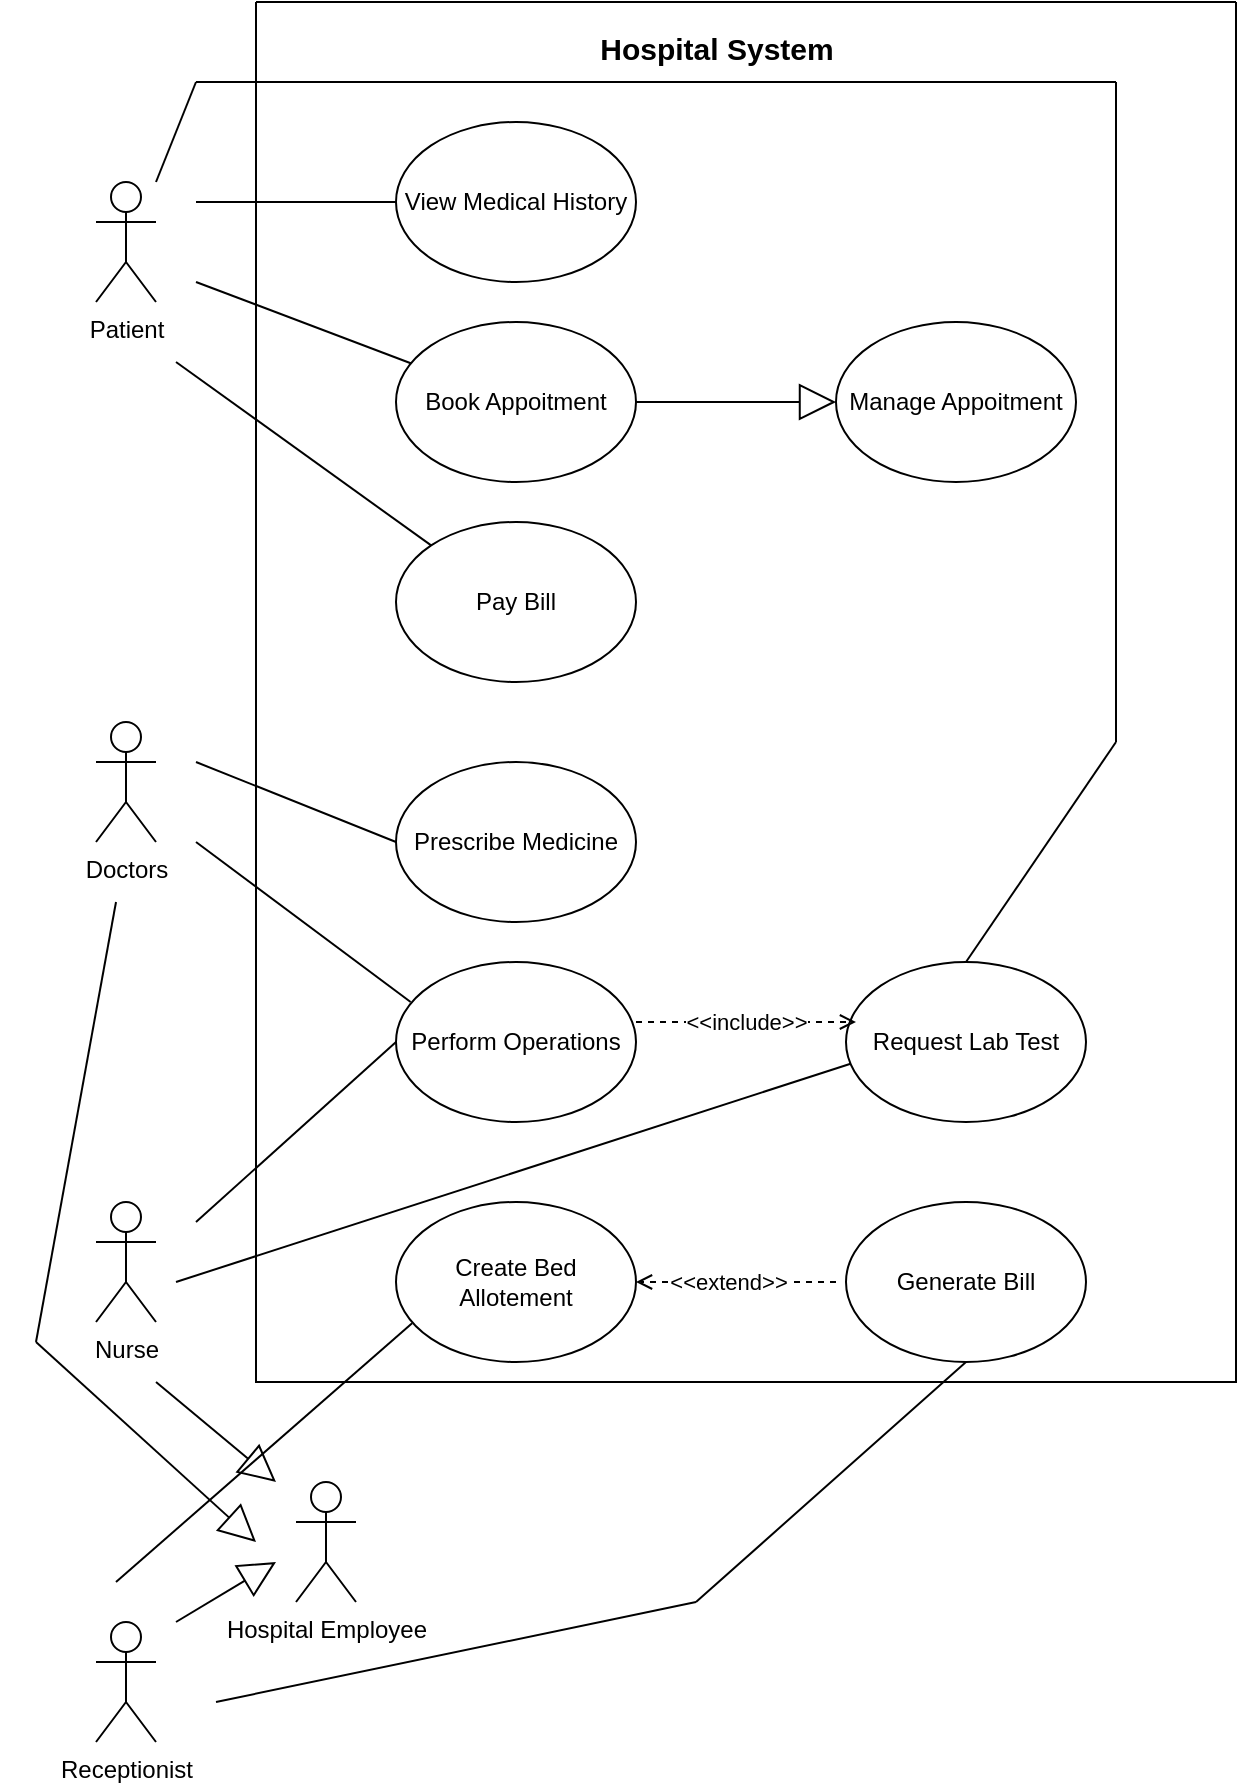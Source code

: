 <mxfile version="24.0.0" type="device">
  <diagram name="Page-1" id="j7vn6El_NBqcxHD6ZNiW">
    <mxGraphModel dx="794" dy="454" grid="1" gridSize="10" guides="1" tooltips="1" connect="1" arrows="1" fold="1" page="1" pageScale="1" pageWidth="850" pageHeight="1100" math="0" shadow="0">
      <root>
        <mxCell id="0" />
        <mxCell id="1" parent="0" />
        <mxCell id="a38A9a1VZRMnbz76a4Cf-28" value="" style="endArrow=none;html=1;rounded=0;entryX=0.078;entryY=0.267;entryDx=0;entryDy=0;entryPerimeter=0;" parent="1" target="a38A9a1VZRMnbz76a4Cf-46" edge="1">
          <mxGeometry width="50" height="50" relative="1" as="geometry">
            <mxPoint x="100" y="140" as="sourcePoint" />
            <mxPoint x="210" y="200" as="targetPoint" />
          </mxGeometry>
        </mxCell>
        <mxCell id="a38A9a1VZRMnbz76a4Cf-43" value="Doctors" style="shape=umlActor;verticalLabelPosition=bottom;verticalAlign=top;html=1;outlineConnect=0;" parent="1" vertex="1">
          <mxGeometry x="50" y="360" width="30" height="60" as="geometry" />
        </mxCell>
        <mxCell id="a38A9a1VZRMnbz76a4Cf-45" value="View Medical History" style="ellipse;whiteSpace=wrap;html=1;strokeWidth=1;" parent="1" vertex="1">
          <mxGeometry x="200" y="60" width="120" height="80" as="geometry" />
        </mxCell>
        <mxCell id="a38A9a1VZRMnbz76a4Cf-46" value="Book Appoitment" style="ellipse;whiteSpace=wrap;html=1;strokeWidth=1;" parent="1" vertex="1">
          <mxGeometry x="200" y="160" width="120" height="80" as="geometry" />
        </mxCell>
        <mxCell id="a38A9a1VZRMnbz76a4Cf-47" value="Pay Bill" style="ellipse;whiteSpace=wrap;html=1;strokeWidth=1;" parent="1" vertex="1">
          <mxGeometry x="200" y="260" width="120" height="80" as="geometry" />
        </mxCell>
        <mxCell id="a38A9a1VZRMnbz76a4Cf-48" value="Prescribe Medicine" style="ellipse;whiteSpace=wrap;html=1;strokeWidth=1;" parent="1" vertex="1">
          <mxGeometry x="200" y="380" width="120" height="80" as="geometry" />
        </mxCell>
        <mxCell id="a38A9a1VZRMnbz76a4Cf-49" value="Perform Operations" style="ellipse;whiteSpace=wrap;html=1;strokeWidth=1;" parent="1" vertex="1">
          <mxGeometry x="200" y="480" width="120" height="80" as="geometry" />
        </mxCell>
        <mxCell id="a38A9a1VZRMnbz76a4Cf-52" value="Create Bed Allotement" style="ellipse;whiteSpace=wrap;html=1;strokeWidth=1;" parent="1" vertex="1">
          <mxGeometry x="200" y="600" width="120" height="80" as="geometry" />
        </mxCell>
        <mxCell id="Ga0ippnpY49jdeoxHH3r-3" value="Nurse" style="shape=umlActor;verticalLabelPosition=bottom;verticalAlign=top;html=1;outlineConnect=0;" parent="1" vertex="1">
          <mxGeometry x="50" y="600" width="30" height="60" as="geometry" />
        </mxCell>
        <mxCell id="Ga0ippnpY49jdeoxHH3r-11" value="Patient" style="shape=umlActor;verticalLabelPosition=bottom;verticalAlign=top;html=1;outlineConnect=0;" parent="1" vertex="1">
          <mxGeometry x="50" y="90" width="30" height="60" as="geometry" />
        </mxCell>
        <mxCell id="Ga0ippnpY49jdeoxHH3r-14" value="" style="endArrow=none;html=1;rounded=0;entryX=0;entryY=0.5;entryDx=0;entryDy=0;" parent="1" target="a38A9a1VZRMnbz76a4Cf-45" edge="1">
          <mxGeometry width="50" height="50" relative="1" as="geometry">
            <mxPoint x="100" y="100" as="sourcePoint" />
            <mxPoint x="210" y="150" as="targetPoint" />
          </mxGeometry>
        </mxCell>
        <mxCell id="Ga0ippnpY49jdeoxHH3r-20" value="Receptionist" style="shape=umlActor;verticalLabelPosition=bottom;verticalAlign=top;html=1;outlineConnect=0;" parent="1" vertex="1">
          <mxGeometry x="50" y="810" width="30" height="60" as="geometry" />
        </mxCell>
        <mxCell id="Ga0ippnpY49jdeoxHH3r-25" value="" style="endArrow=none;html=1;rounded=0;entryX=0;entryY=0.5;entryDx=0;entryDy=0;" parent="1" target="a38A9a1VZRMnbz76a4Cf-48" edge="1">
          <mxGeometry width="50" height="50" relative="1" as="geometry">
            <mxPoint x="100" y="380" as="sourcePoint" />
            <mxPoint x="140" y="440" as="targetPoint" />
          </mxGeometry>
        </mxCell>
        <mxCell id="Ga0ippnpY49jdeoxHH3r-41" value="" style="endArrow=none;html=1;rounded=0;" parent="1" edge="1">
          <mxGeometry width="50" height="50" relative="1" as="geometry">
            <mxPoint x="90" y="640" as="sourcePoint" />
            <mxPoint x="430" y="530" as="targetPoint" />
          </mxGeometry>
        </mxCell>
        <mxCell id="Ga0ippnpY49jdeoxHH3r-43" value="" style="endArrow=none;html=1;rounded=0;exitX=0;exitY=0;exitDx=0;exitDy=0;" parent="1" source="a38A9a1VZRMnbz76a4Cf-47" edge="1">
          <mxGeometry width="50" height="50" relative="1" as="geometry">
            <mxPoint x="210" y="570" as="sourcePoint" />
            <mxPoint x="90" y="180" as="targetPoint" />
          </mxGeometry>
        </mxCell>
        <mxCell id="Ga0ippnpY49jdeoxHH3r-48" value="" style="endArrow=none;html=1;rounded=0;entryX=0.061;entryY=0.25;entryDx=0;entryDy=0;entryPerimeter=0;" parent="1" target="a38A9a1VZRMnbz76a4Cf-49" edge="1">
          <mxGeometry width="50" height="50" relative="1" as="geometry">
            <mxPoint x="100" y="420" as="sourcePoint" />
            <mxPoint x="170" y="500" as="targetPoint" />
          </mxGeometry>
        </mxCell>
        <mxCell id="Ga0ippnpY49jdeoxHH3r-51" value="Generate Bill" style="ellipse;whiteSpace=wrap;html=1;strokeWidth=1;" parent="1" vertex="1">
          <mxGeometry x="425" y="600" width="120" height="80" as="geometry" />
        </mxCell>
        <mxCell id="Ga0ippnpY49jdeoxHH3r-52" value="Request Lab Test" style="ellipse;whiteSpace=wrap;html=1;strokeWidth=1;" parent="1" vertex="1">
          <mxGeometry x="425" y="480" width="120" height="80" as="geometry" />
        </mxCell>
        <mxCell id="Ga0ippnpY49jdeoxHH3r-55" value="" style="endArrow=none;html=1;rounded=0;entryX=0.5;entryY=1;entryDx=0;entryDy=0;" parent="1" target="Ga0ippnpY49jdeoxHH3r-51" edge="1">
          <mxGeometry width="50" height="50" relative="1" as="geometry">
            <mxPoint x="350" y="800" as="sourcePoint" />
            <mxPoint x="230" y="820" as="targetPoint" />
          </mxGeometry>
        </mxCell>
        <mxCell id="Ga0ippnpY49jdeoxHH3r-56" value="" style="endArrow=none;html=1;rounded=0;" parent="1" edge="1">
          <mxGeometry width="50" height="50" relative="1" as="geometry">
            <mxPoint x="100" y="610" as="sourcePoint" />
            <mxPoint x="200" y="520" as="targetPoint" />
          </mxGeometry>
        </mxCell>
        <mxCell id="Ga0ippnpY49jdeoxHH3r-57" value="Hospital Employee" style="shape=umlActor;verticalLabelPosition=bottom;verticalAlign=top;html=1;outlineConnect=0;" parent="1" vertex="1">
          <mxGeometry x="150" y="740" width="30" height="60" as="geometry" />
        </mxCell>
        <mxCell id="Ga0ippnpY49jdeoxHH3r-58" value="" style="endArrow=none;html=1;rounded=0;" parent="1" edge="1">
          <mxGeometry width="50" height="50" relative="1" as="geometry">
            <mxPoint x="110" y="850" as="sourcePoint" />
            <mxPoint x="350" y="800" as="targetPoint" />
          </mxGeometry>
        </mxCell>
        <mxCell id="Ga0ippnpY49jdeoxHH3r-59" value="" style="endArrow=block;endSize=16;endFill=0;html=1;rounded=0;" parent="1" edge="1">
          <mxGeometry width="160" relative="1" as="geometry">
            <mxPoint x="20" y="670" as="sourcePoint" />
            <mxPoint x="130" y="770" as="targetPoint" />
          </mxGeometry>
        </mxCell>
        <mxCell id="Ga0ippnpY49jdeoxHH3r-60" value="" style="swimlane;startSize=0;" parent="1" vertex="1">
          <mxGeometry x="130" width="490" height="690" as="geometry" />
        </mxCell>
        <mxCell id="Ga0ippnpY49jdeoxHH3r-63" value="Hospital System" style="text;align=center;fontStyle=1;verticalAlign=middle;spacingLeft=3;spacingRight=3;strokeColor=none;rotatable=0;points=[[0,0.5],[1,0.5]];portConstraint=eastwest;html=1;fontSize=15;" parent="Ga0ippnpY49jdeoxHH3r-60" vertex="1">
          <mxGeometry x="190" y="10" width="80" height="26" as="geometry" />
        </mxCell>
        <mxCell id="Ga0ippnpY49jdeoxHH3r-65" value="&amp;lt;&amp;lt;include&amp;gt;&amp;gt;" style="endArrow=open;dashed=1;html=1;endFill=0;rounded=0;" parent="Ga0ippnpY49jdeoxHH3r-60" edge="1">
          <mxGeometry width="50" height="50" relative="1" as="geometry">
            <mxPoint x="190" y="510" as="sourcePoint" />
            <mxPoint x="300" y="510" as="targetPoint" />
          </mxGeometry>
        </mxCell>
        <mxCell id="Ga0ippnpY49jdeoxHH3r-66" value="&lt;div&gt;&amp;lt;&amp;lt;extend&amp;gt;&amp;gt;&lt;/div&gt;" style="endArrow=open;dashed=1;html=1;endFill=0;rounded=0;" parent="Ga0ippnpY49jdeoxHH3r-60" edge="1">
          <mxGeometry x="0.091" width="50" height="50" relative="1" as="geometry">
            <mxPoint x="290" y="640" as="sourcePoint" />
            <mxPoint x="190" y="640" as="targetPoint" />
            <Array as="points">
              <mxPoint x="250" y="640" />
            </Array>
            <mxPoint as="offset" />
          </mxGeometry>
        </mxCell>
        <mxCell id="Ga0ippnpY49jdeoxHH3r-78" value="Manage Appoitment" style="ellipse;whiteSpace=wrap;html=1;strokeWidth=1;" parent="Ga0ippnpY49jdeoxHH3r-60" vertex="1">
          <mxGeometry x="290" y="160" width="120" height="80" as="geometry" />
        </mxCell>
        <mxCell id="Ga0ippnpY49jdeoxHH3r-68" value="" style="endArrow=none;html=1;rounded=0;" parent="1" edge="1">
          <mxGeometry width="50" height="50" relative="1" as="geometry">
            <mxPoint x="20" y="670" as="sourcePoint" />
            <mxPoint x="60" y="450" as="targetPoint" />
          </mxGeometry>
        </mxCell>
        <mxCell id="Ga0ippnpY49jdeoxHH3r-69" value="" style="endArrow=none;html=1;rounded=0;entryX=0.067;entryY=0.758;entryDx=0;entryDy=0;entryPerimeter=0;" parent="1" target="a38A9a1VZRMnbz76a4Cf-52" edge="1">
          <mxGeometry width="50" height="50" relative="1" as="geometry">
            <mxPoint x="60" y="790" as="sourcePoint" />
            <mxPoint x="110" y="730" as="targetPoint" />
          </mxGeometry>
        </mxCell>
        <mxCell id="Ga0ippnpY49jdeoxHH3r-70" value="" style="endArrow=none;html=1;rounded=0;" parent="1" edge="1">
          <mxGeometry width="50" height="50" relative="1" as="geometry">
            <mxPoint x="80" y="90" as="sourcePoint" />
            <mxPoint x="100" y="40" as="targetPoint" />
          </mxGeometry>
        </mxCell>
        <mxCell id="Ga0ippnpY49jdeoxHH3r-74" value="" style="endArrow=none;html=1;rounded=0;" parent="1" edge="1">
          <mxGeometry width="50" height="50" relative="1" as="geometry">
            <mxPoint x="100" y="40" as="sourcePoint" />
            <mxPoint x="560" y="40" as="targetPoint" />
          </mxGeometry>
        </mxCell>
        <mxCell id="Ga0ippnpY49jdeoxHH3r-80" value="" style="endArrow=none;html=1;rounded=0;" parent="1" edge="1">
          <mxGeometry width="50" height="50" relative="1" as="geometry">
            <mxPoint x="560" y="200" as="sourcePoint" />
            <mxPoint x="560" y="40" as="targetPoint" />
          </mxGeometry>
        </mxCell>
        <mxCell id="Ga0ippnpY49jdeoxHH3r-81" value="" style="endArrow=none;html=1;rounded=0;" parent="1" edge="1">
          <mxGeometry width="50" height="50" relative="1" as="geometry">
            <mxPoint x="560" y="370" as="sourcePoint" />
            <mxPoint x="560" y="200" as="targetPoint" />
          </mxGeometry>
        </mxCell>
        <mxCell id="Ga0ippnpY49jdeoxHH3r-82" value="" style="endArrow=none;html=1;rounded=0;exitX=0.5;exitY=0;exitDx=0;exitDy=0;" parent="1" source="Ga0ippnpY49jdeoxHH3r-52" edge="1">
          <mxGeometry width="50" height="50" relative="1" as="geometry">
            <mxPoint x="570" y="440" as="sourcePoint" />
            <mxPoint x="560" y="370" as="targetPoint" />
          </mxGeometry>
        </mxCell>
        <mxCell id="Ga0ippnpY49jdeoxHH3r-83" value="" style="endArrow=block;endSize=16;endFill=0;html=1;rounded=0;exitX=1;exitY=0.5;exitDx=0;exitDy=0;entryX=0;entryY=0.5;entryDx=0;entryDy=0;" parent="1" source="a38A9a1VZRMnbz76a4Cf-46" target="Ga0ippnpY49jdeoxHH3r-78" edge="1">
          <mxGeometry width="160" relative="1" as="geometry">
            <mxPoint x="380" y="210" as="sourcePoint" />
            <mxPoint x="380" y="150" as="targetPoint" />
          </mxGeometry>
        </mxCell>
        <mxCell id="1dN47T65tpsrEHC4KLqs-1" value="" style="endArrow=block;endSize=16;endFill=0;html=1;rounded=0;" edge="1" parent="1">
          <mxGeometry width="160" relative="1" as="geometry">
            <mxPoint x="80" y="690" as="sourcePoint" />
            <mxPoint x="140" y="740" as="targetPoint" />
          </mxGeometry>
        </mxCell>
        <mxCell id="1dN47T65tpsrEHC4KLqs-2" value="" style="endArrow=block;endSize=16;endFill=0;html=1;rounded=0;" edge="1" parent="1">
          <mxGeometry width="160" relative="1" as="geometry">
            <mxPoint x="90" y="810" as="sourcePoint" />
            <mxPoint x="140" y="780" as="targetPoint" />
          </mxGeometry>
        </mxCell>
      </root>
    </mxGraphModel>
  </diagram>
</mxfile>
